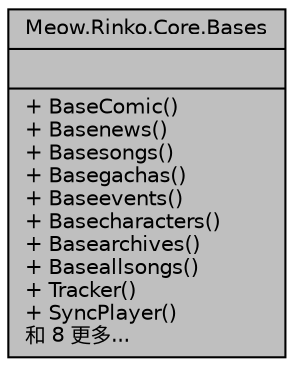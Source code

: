 digraph "Meow.Rinko.Core.Bases"
{
 // LATEX_PDF_SIZE
  edge [fontname="Helvetica",fontsize="10",labelfontname="Helvetica",labelfontsize="10"];
  node [fontname="Helvetica",fontsize="10",shape=record];
  Node1 [label="{Meow.Rinko.Core.Bases\n||+ BaseComic()\l+ Basenews()\l+ Basesongs()\l+ Basegachas()\l+ Baseevents()\l+ Basecharacters()\l+ Basearchives()\l+ Baseallsongs()\l+ Tracker()\l+ SyncPlayer()\l和 8 更多...\l}",height=0.2,width=0.4,color="black", fillcolor="grey75", style="filled", fontcolor="black",tooltip="直接获取"];
}
